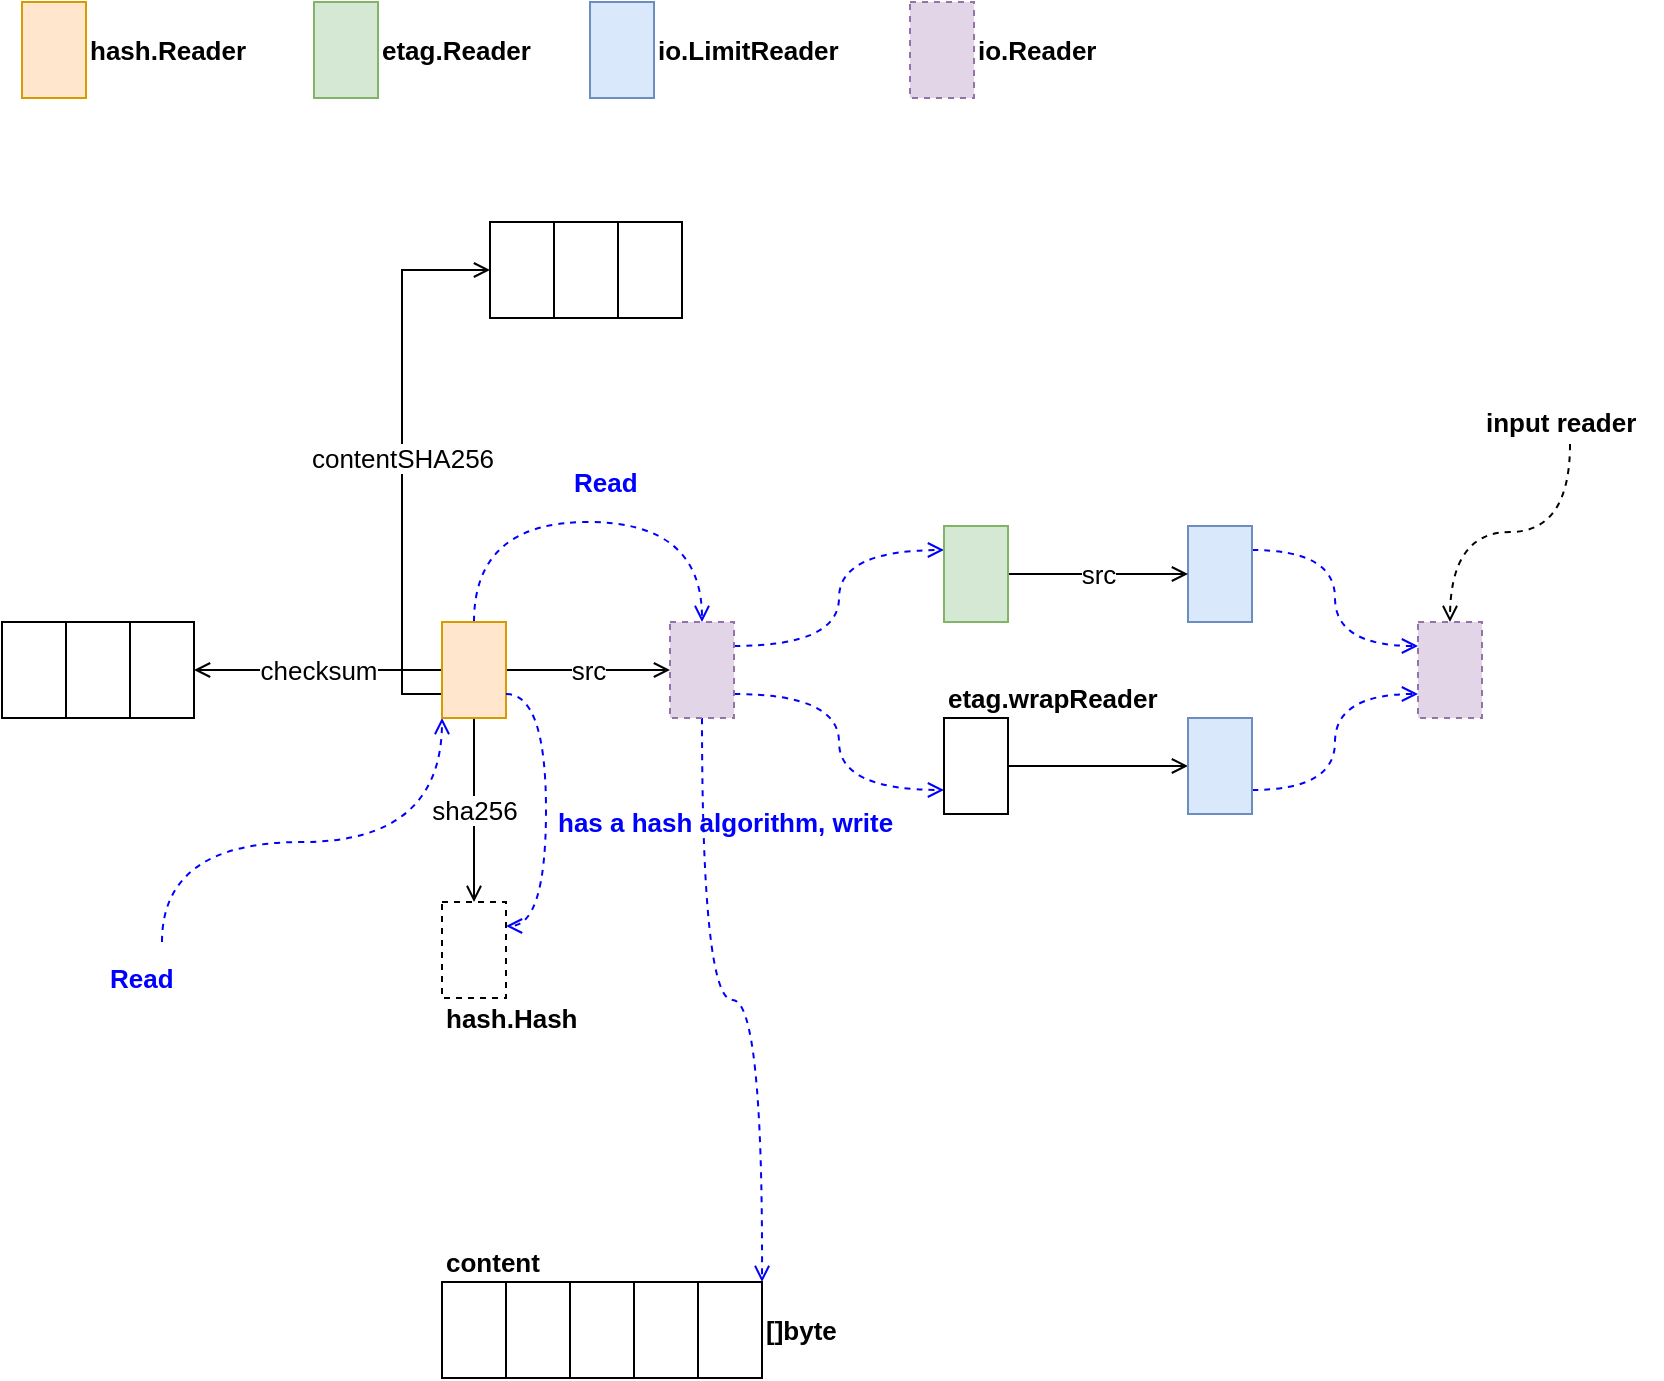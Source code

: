 <mxfile version="12.9.3" type="device" pages="3"><diagram id="7zLNdDSHIFlfKyt8LmSJ" name="hash-reader"><mxGraphModel dx="946" dy="725" grid="1" gridSize="10" guides="1" tooltips="1" connect="1" arrows="1" fold="1" page="1" pageScale="1" pageWidth="850" pageHeight="1100" math="0" shadow="0"><root><mxCell id="0"/><mxCell id="1" parent="0"/><mxCell id="GAG3WLA_INdo4bvcdhQN-1" value="" style="rounded=0;whiteSpace=wrap;html=1;strokeColor=#d79b00;fillColor=#ffe6cc;fontSize=16;align=center;" parent="1" vertex="1"><mxGeometry x="20" y="20" width="32" height="48" as="geometry"/></mxCell><mxCell id="GAG3WLA_INdo4bvcdhQN-2" value="hash.Reader" style="text;html=1;align=left;verticalAlign=middle;resizable=0;points=[];autosize=1;fontSize=13;fontColor=#000000;fontStyle=1;" parent="1" vertex="1"><mxGeometry x="52" y="34" width="90" height="20" as="geometry"/></mxCell><mxCell id="GAG3WLA_INdo4bvcdhQN-3" value="" style="rounded=0;whiteSpace=wrap;html=1;strokeColor=#82b366;fillColor=#d5e8d4;fontSize=16;align=center;" parent="1" vertex="1"><mxGeometry x="166" y="20" width="32" height="48" as="geometry"/></mxCell><mxCell id="GAG3WLA_INdo4bvcdhQN-4" value="etag.Reader" style="text;html=1;align=left;verticalAlign=middle;resizable=0;points=[];autosize=1;fontSize=13;fontColor=#000000;fontStyle=1;" parent="1" vertex="1"><mxGeometry x="198" y="34" width="90" height="20" as="geometry"/></mxCell><mxCell id="GAG3WLA_INdo4bvcdhQN-6" value="" style="rounded=0;whiteSpace=wrap;html=1;strokeColor=#6c8ebf;fillColor=#dae8fc;fontSize=16;align=center;" parent="1" vertex="1"><mxGeometry x="304" y="20" width="32" height="48" as="geometry"/></mxCell><mxCell id="GAG3WLA_INdo4bvcdhQN-7" value="io.LimitReader" style="text;html=1;align=left;verticalAlign=middle;resizable=0;points=[];autosize=1;fontSize=13;fontColor=#000000;fontStyle=1;" parent="1" vertex="1"><mxGeometry x="336" y="34" width="110" height="20" as="geometry"/></mxCell><mxCell id="HcbetPgh2IEY-1WpVpro-1" value="" style="rounded=0;whiteSpace=wrap;html=1;strokeColor=#9673a6;fillColor=#e1d5e7;fontSize=16;align=center;dashed=1;" parent="1" vertex="1"><mxGeometry x="464" y="20" width="32" height="48" as="geometry"/></mxCell><mxCell id="HcbetPgh2IEY-1WpVpro-2" value="io.Reader" style="text;html=1;align=left;verticalAlign=middle;resizable=0;points=[];autosize=1;fontSize=13;fontColor=#000000;fontStyle=1;" parent="1" vertex="1"><mxGeometry x="496" y="34" width="70" height="20" as="geometry"/></mxCell><mxCell id="9oSi91h1sea0Q_7lqUi_-3" value="src" style="edgeStyle=orthogonalEdgeStyle;curved=1;rounded=0;orthogonalLoop=1;jettySize=auto;html=1;exitX=1;exitY=0.5;exitDx=0;exitDy=0;endArrow=open;endFill=0;strokeColor=#000000;strokeWidth=1;fontSize=13;fontColor=#000000;" parent="1" source="9oSi91h1sea0Q_7lqUi_-1" target="9oSi91h1sea0Q_7lqUi_-2" edge="1"><mxGeometry relative="1" as="geometry"/></mxCell><mxCell id="9oSi91h1sea0Q_7lqUi_-19" value="sha256" style="edgeStyle=orthogonalEdgeStyle;curved=1;rounded=0;orthogonalLoop=1;jettySize=auto;html=1;exitX=0.5;exitY=1;exitDx=0;exitDy=0;entryX=0.5;entryY=0;entryDx=0;entryDy=0;startArrow=none;startFill=0;endArrow=open;endFill=0;strokeColor=#000000;strokeWidth=1;fontSize=13;fontColor=#000000;" parent="1" source="9oSi91h1sea0Q_7lqUi_-1" target="9oSi91h1sea0Q_7lqUi_-18" edge="1"><mxGeometry relative="1" as="geometry"/></mxCell><mxCell id="9oSi91h1sea0Q_7lqUi_-27" value="checksum" style="edgeStyle=orthogonalEdgeStyle;rounded=0;orthogonalLoop=1;jettySize=auto;html=1;exitX=0;exitY=0.5;exitDx=0;exitDy=0;entryX=1;entryY=0.5;entryDx=0;entryDy=0;startArrow=none;startFill=0;endArrow=open;endFill=0;strokeColor=#000000;strokeWidth=1;fontSize=13;fontColor=#000000;" parent="1" source="9oSi91h1sea0Q_7lqUi_-1" target="9oSi91h1sea0Q_7lqUi_-26" edge="1"><mxGeometry relative="1" as="geometry"/></mxCell><mxCell id="9oSi91h1sea0Q_7lqUi_-28" value="contentSHA256" style="edgeStyle=orthogonalEdgeStyle;rounded=0;orthogonalLoop=1;jettySize=auto;html=1;exitX=0;exitY=0.75;exitDx=0;exitDy=0;entryX=0;entryY=0.5;entryDx=0;entryDy=0;startArrow=none;startFill=0;endArrow=open;endFill=0;strokeColor=#000000;strokeWidth=1;fontSize=13;fontColor=#000000;" parent="1" source="9oSi91h1sea0Q_7lqUi_-1" target="9oSi91h1sea0Q_7lqUi_-21" edge="1"><mxGeometry relative="1" as="geometry"/></mxCell><mxCell id="9oSi91h1sea0Q_7lqUi_-39" style="edgeStyle=orthogonalEdgeStyle;rounded=0;orthogonalLoop=1;jettySize=auto;html=1;startArrow=none;startFill=0;endArrow=open;endFill=0;strokeColor=#0000FF;strokeWidth=1;fontSize=13;fontColor=#000000;curved=1;entryX=0;entryY=1;entryDx=0;entryDy=0;dashed=1;" parent="1" target="9oSi91h1sea0Q_7lqUi_-1" edge="1"><mxGeometry relative="1" as="geometry"><mxPoint x="140" y="480" as="targetPoint"/><mxPoint x="90" y="490" as="sourcePoint"/><Array as="points"><mxPoint x="90" y="440"/><mxPoint x="230" y="440"/></Array></mxGeometry></mxCell><mxCell id="9oSi91h1sea0Q_7lqUi_-41" style="edgeStyle=orthogonalEdgeStyle;curved=1;rounded=0;orthogonalLoop=1;jettySize=auto;html=1;exitX=0.5;exitY=0;exitDx=0;exitDy=0;entryX=0.5;entryY=0;entryDx=0;entryDy=0;dashed=1;startArrow=none;startFill=0;endArrow=open;endFill=0;strokeColor=#0000FF;strokeWidth=1;fontSize=13;fontColor=#000000;" parent="1" source="9oSi91h1sea0Q_7lqUi_-1" target="9oSi91h1sea0Q_7lqUi_-2" edge="1"><mxGeometry relative="1" as="geometry"><Array as="points"><mxPoint x="246" y="280"/><mxPoint x="360" y="280"/></Array></mxGeometry></mxCell><mxCell id="9oSi91h1sea0Q_7lqUi_-1" value="" style="rounded=0;whiteSpace=wrap;html=1;strokeColor=#d79b00;fillColor=#ffe6cc;fontSize=16;align=center;" parent="1" vertex="1"><mxGeometry x="230" y="330" width="32" height="48" as="geometry"/></mxCell><mxCell id="9oSi91h1sea0Q_7lqUi_-11" style="edgeStyle=orthogonalEdgeStyle;curved=1;rounded=0;orthogonalLoop=1;jettySize=auto;html=1;exitX=1;exitY=0.25;exitDx=0;exitDy=0;entryX=0;entryY=0.25;entryDx=0;entryDy=0;endArrow=open;endFill=0;strokeColor=#0000FF;strokeWidth=1;fontSize=13;fontColor=#000000;dashed=1;" parent="1" source="9oSi91h1sea0Q_7lqUi_-2" target="9oSi91h1sea0Q_7lqUi_-5" edge="1"><mxGeometry relative="1" as="geometry"/></mxCell><mxCell id="9oSi91h1sea0Q_7lqUi_-12" style="edgeStyle=orthogonalEdgeStyle;curved=1;rounded=0;orthogonalLoop=1;jettySize=auto;html=1;exitX=1;exitY=0.75;exitDx=0;exitDy=0;entryX=0;entryY=0.75;entryDx=0;entryDy=0;endArrow=open;endFill=0;strokeColor=#0000FF;strokeWidth=1;fontSize=13;fontColor=#000000;dashed=1;" parent="1" source="9oSi91h1sea0Q_7lqUi_-2" target="9oSi91h1sea0Q_7lqUi_-7" edge="1"><mxGeometry relative="1" as="geometry"/></mxCell><mxCell id="9oSi91h1sea0Q_7lqUi_-43" style="edgeStyle=orthogonalEdgeStyle;curved=1;rounded=0;orthogonalLoop=1;jettySize=auto;html=1;exitX=0.5;exitY=1;exitDx=0;exitDy=0;entryX=0;entryY=0;entryDx=0;entryDy=0;dashed=1;startArrow=none;startFill=0;endArrow=open;endFill=0;strokeColor=#0000FF;strokeWidth=1;fontSize=13;fontColor=#000000;" parent="1" source="9oSi91h1sea0Q_7lqUi_-2" edge="1"><mxGeometry relative="1" as="geometry"><mxPoint x="390" y="660" as="targetPoint"/></mxGeometry></mxCell><mxCell id="9oSi91h1sea0Q_7lqUi_-44" style="edgeStyle=orthogonalEdgeStyle;curved=1;rounded=0;orthogonalLoop=1;jettySize=auto;html=1;exitX=1;exitY=0.75;exitDx=0;exitDy=0;entryX=1;entryY=0.25;entryDx=0;entryDy=0;dashed=1;startArrow=none;startFill=0;endArrow=open;endFill=0;strokeColor=#0000FF;strokeWidth=1;fontSize=13;fontColor=#000000;" parent="1" source="9oSi91h1sea0Q_7lqUi_-1" target="9oSi91h1sea0Q_7lqUi_-18" edge="1"><mxGeometry relative="1" as="geometry"/></mxCell><mxCell id="9oSi91h1sea0Q_7lqUi_-2" value="" style="rounded=0;whiteSpace=wrap;html=1;strokeColor=#9673a6;fillColor=#e1d5e7;fontSize=16;align=center;dashed=1;" parent="1" vertex="1"><mxGeometry x="344" y="330" width="32" height="48" as="geometry"/></mxCell><mxCell id="9oSi91h1sea0Q_7lqUi_-15" style="edgeStyle=orthogonalEdgeStyle;curved=1;rounded=0;orthogonalLoop=1;jettySize=auto;html=1;exitX=1;exitY=0.25;exitDx=0;exitDy=0;entryX=0;entryY=0.25;entryDx=0;entryDy=0;dashed=1;endArrow=open;endFill=0;strokeColor=#0000FF;strokeWidth=1;fontSize=13;fontColor=#000000;startArrow=none;startFill=0;" parent="1" source="9oSi91h1sea0Q_7lqUi_-4" target="9oSi91h1sea0Q_7lqUi_-13" edge="1"><mxGeometry relative="1" as="geometry"/></mxCell><mxCell id="9oSi91h1sea0Q_7lqUi_-4" value="" style="rounded=0;whiteSpace=wrap;html=1;strokeColor=#6c8ebf;fillColor=#dae8fc;fontSize=16;align=center;" parent="1" vertex="1"><mxGeometry x="603" y="282" width="32" height="48" as="geometry"/></mxCell><mxCell id="9oSi91h1sea0Q_7lqUi_-6" value="src" style="edgeStyle=orthogonalEdgeStyle;curved=1;rounded=0;orthogonalLoop=1;jettySize=auto;html=1;exitX=1;exitY=0.5;exitDx=0;exitDy=0;entryX=0;entryY=0.5;entryDx=0;entryDy=0;endArrow=open;endFill=0;strokeColor=#000000;strokeWidth=1;fontSize=13;fontColor=#000000;" parent="1" source="9oSi91h1sea0Q_7lqUi_-5" target="9oSi91h1sea0Q_7lqUi_-4" edge="1"><mxGeometry relative="1" as="geometry"/></mxCell><mxCell id="9oSi91h1sea0Q_7lqUi_-5" value="" style="rounded=0;whiteSpace=wrap;html=1;strokeColor=#82b366;fillColor=#d5e8d4;fontSize=16;align=center;" parent="1" vertex="1"><mxGeometry x="481" y="282" width="32" height="48" as="geometry"/></mxCell><mxCell id="9oSi91h1sea0Q_7lqUi_-9" style="edgeStyle=orthogonalEdgeStyle;curved=1;rounded=0;orthogonalLoop=1;jettySize=auto;html=1;exitX=1;exitY=0.5;exitDx=0;exitDy=0;endArrow=open;endFill=0;strokeColor=#000000;strokeWidth=1;fontSize=13;fontColor=#000000;" parent="1" source="9oSi91h1sea0Q_7lqUi_-7" target="9oSi91h1sea0Q_7lqUi_-8" edge="1"><mxGeometry relative="1" as="geometry"/></mxCell><mxCell id="9oSi91h1sea0Q_7lqUi_-7" value="" style="rounded=0;whiteSpace=wrap;html=1;strokeColor=#000000;fillColor=#ffffff;fontSize=16;align=center;" parent="1" vertex="1"><mxGeometry x="481" y="378" width="32" height="48" as="geometry"/></mxCell><mxCell id="9oSi91h1sea0Q_7lqUi_-14" style="edgeStyle=orthogonalEdgeStyle;curved=1;rounded=0;orthogonalLoop=1;jettySize=auto;html=1;exitX=1;exitY=0.75;exitDx=0;exitDy=0;entryX=0;entryY=0.75;entryDx=0;entryDy=0;dashed=1;endArrow=open;endFill=0;strokeColor=#0000FF;strokeWidth=1;fontSize=13;fontColor=#000000;startArrow=none;startFill=0;" parent="1" source="9oSi91h1sea0Q_7lqUi_-8" target="9oSi91h1sea0Q_7lqUi_-13" edge="1"><mxGeometry relative="1" as="geometry"/></mxCell><mxCell id="9oSi91h1sea0Q_7lqUi_-8" value="" style="rounded=0;whiteSpace=wrap;html=1;strokeColor=#6c8ebf;fillColor=#dae8fc;fontSize=16;align=center;" parent="1" vertex="1"><mxGeometry x="603" y="378" width="32" height="48" as="geometry"/></mxCell><mxCell id="9oSi91h1sea0Q_7lqUi_-10" value="etag.wrapReader" style="text;html=1;align=left;verticalAlign=middle;resizable=0;points=[];autosize=1;fontSize=13;fontColor=#000000;fontStyle=1;" parent="1" vertex="1"><mxGeometry x="481" y="358" width="120" height="20" as="geometry"/></mxCell><mxCell id="9oSi91h1sea0Q_7lqUi_-16" style="edgeStyle=orthogonalEdgeStyle;curved=1;rounded=0;orthogonalLoop=1;jettySize=auto;html=1;dashed=1;endArrow=open;endFill=0;strokeColor=#000000;strokeWidth=1;fontSize=13;fontColor=#000000;entryX=0.5;entryY=0;entryDx=0;entryDy=0;exitX=0.489;exitY=1.05;exitDx=0;exitDy=0;exitPerimeter=0;" parent="1" source="9oSi91h1sea0Q_7lqUi_-17" target="9oSi91h1sea0Q_7lqUi_-13" edge="1"><mxGeometry relative="1" as="geometry"><mxPoint x="788" y="240" as="targetPoint"/><mxPoint x="728" y="240" as="sourcePoint"/></mxGeometry></mxCell><mxCell id="9oSi91h1sea0Q_7lqUi_-13" value="" style="rounded=0;whiteSpace=wrap;html=1;strokeColor=#9673a6;fillColor=#e1d5e7;fontSize=16;align=center;dashed=1;" parent="1" vertex="1"><mxGeometry x="718" y="330" width="32" height="48" as="geometry"/></mxCell><mxCell id="9oSi91h1sea0Q_7lqUi_-17" value="input reader" style="text;html=1;align=left;verticalAlign=middle;resizable=0;points=[];autosize=1;fontSize=13;fontColor=#000000;fontStyle=1;" parent="1" vertex="1"><mxGeometry x="750" y="220" width="90" height="20" as="geometry"/></mxCell><mxCell id="9oSi91h1sea0Q_7lqUi_-18" value="" style="rounded=0;whiteSpace=wrap;html=1;strokeColor=#000000;fillColor=#ffffff;fontSize=16;align=center;dashed=1;" parent="1" vertex="1"><mxGeometry x="230" y="470" width="32" height="48" as="geometry"/></mxCell><mxCell id="9oSi91h1sea0Q_7lqUi_-20" value="hash.Hash" style="text;html=1;align=left;verticalAlign=middle;resizable=0;points=[];autosize=1;fontSize=13;fontColor=#000000;fontStyle=1;" parent="1" vertex="1"><mxGeometry x="230" y="518" width="80" height="20" as="geometry"/></mxCell><mxCell id="9oSi91h1sea0Q_7lqUi_-21" value="" style="rounded=0;whiteSpace=wrap;html=1;strokeColor=#000000;fillColor=#ffffff;fontSize=16;align=center;" parent="1" vertex="1"><mxGeometry x="254" y="130" width="32" height="48" as="geometry"/></mxCell><mxCell id="9oSi91h1sea0Q_7lqUi_-22" value="" style="rounded=0;whiteSpace=wrap;html=1;strokeColor=#000000;fillColor=#ffffff;fontSize=16;align=center;" parent="1" vertex="1"><mxGeometry x="286" y="130" width="32" height="48" as="geometry"/></mxCell><mxCell id="9oSi91h1sea0Q_7lqUi_-23" value="" style="rounded=0;whiteSpace=wrap;html=1;strokeColor=#000000;fillColor=#ffffff;fontSize=16;align=center;" parent="1" vertex="1"><mxGeometry x="318" y="130" width="32" height="48" as="geometry"/></mxCell><mxCell id="9oSi91h1sea0Q_7lqUi_-24" value="" style="rounded=0;whiteSpace=wrap;html=1;strokeColor=#000000;fillColor=#ffffff;fontSize=16;align=center;" parent="1" vertex="1"><mxGeometry x="10" y="330" width="32" height="48" as="geometry"/></mxCell><mxCell id="9oSi91h1sea0Q_7lqUi_-25" value="" style="rounded=0;whiteSpace=wrap;html=1;strokeColor=#000000;fillColor=#ffffff;fontSize=16;align=center;" parent="1" vertex="1"><mxGeometry x="42" y="330" width="32" height="48" as="geometry"/></mxCell><mxCell id="9oSi91h1sea0Q_7lqUi_-26" value="" style="rounded=0;whiteSpace=wrap;html=1;strokeColor=#000000;fillColor=#ffffff;fontSize=16;align=center;" parent="1" vertex="1"><mxGeometry x="74" y="330" width="32" height="48" as="geometry"/></mxCell><mxCell id="9oSi91h1sea0Q_7lqUi_-29" value="" style="rounded=0;whiteSpace=wrap;html=1;strokeColor=#000000;fillColor=#ffffff;fontSize=16;align=center;" parent="1" vertex="1"><mxGeometry x="230" y="660" width="32" height="48" as="geometry"/></mxCell><mxCell id="9oSi91h1sea0Q_7lqUi_-30" value="" style="rounded=0;whiteSpace=wrap;html=1;strokeColor=#000000;fillColor=#ffffff;fontSize=16;align=center;" parent="1" vertex="1"><mxGeometry x="262" y="660" width="32" height="48" as="geometry"/></mxCell><mxCell id="9oSi91h1sea0Q_7lqUi_-31" value="" style="rounded=0;whiteSpace=wrap;html=1;strokeColor=#000000;fillColor=#ffffff;fontSize=16;align=center;" parent="1" vertex="1"><mxGeometry x="294" y="660" width="32" height="48" as="geometry"/></mxCell><mxCell id="9oSi91h1sea0Q_7lqUi_-32" value="" style="rounded=0;whiteSpace=wrap;html=1;strokeColor=#000000;fillColor=#ffffff;fontSize=16;align=center;" parent="1" vertex="1"><mxGeometry x="326" y="660" width="32" height="48" as="geometry"/></mxCell><mxCell id="9oSi91h1sea0Q_7lqUi_-33" value="" style="rounded=0;whiteSpace=wrap;html=1;strokeColor=#000000;fillColor=#ffffff;fontSize=16;align=center;" parent="1" vertex="1"><mxGeometry x="358" y="660" width="32" height="48" as="geometry"/></mxCell><mxCell id="9oSi91h1sea0Q_7lqUi_-38" value="[]byte" style="text;html=1;align=left;verticalAlign=middle;resizable=0;points=[];autosize=1;fontSize=13;fontColor=#000000;fontStyle=1;" parent="1" vertex="1"><mxGeometry x="390" y="674" width="50" height="20" as="geometry"/></mxCell><mxCell id="9oSi91h1sea0Q_7lqUi_-40" value="Read" style="text;html=1;align=left;verticalAlign=middle;resizable=0;points=[];autosize=1;fontSize=13;fontColor=#0000FF;fontStyle=1;" parent="1" vertex="1"><mxGeometry x="62" y="498" width="50" height="20" as="geometry"/></mxCell><mxCell id="9oSi91h1sea0Q_7lqUi_-42" value="Read" style="text;html=1;align=left;verticalAlign=middle;resizable=0;points=[];autosize=1;fontSize=13;fontColor=#0000FF;fontStyle=1;" parent="1" vertex="1"><mxGeometry x="294" y="250" width="50" height="20" as="geometry"/></mxCell><mxCell id="9oSi91h1sea0Q_7lqUi_-46" value="content" style="text;html=1;align=left;verticalAlign=middle;resizable=0;points=[];autosize=1;fontSize=13;fontColor=#000000;fontStyle=1;" parent="1" vertex="1"><mxGeometry x="230" y="640" width="60" height="20" as="geometry"/></mxCell><mxCell id="9oSi91h1sea0Q_7lqUi_-48" value="has a hash algorithm, write&amp;nbsp;" style="text;html=1;align=left;verticalAlign=middle;resizable=0;points=[];autosize=1;fontSize=13;fontColor=#0000FF;fontStyle=1;" parent="1" vertex="1"><mxGeometry x="286" y="420" width="190" height="20" as="geometry"/></mxCell></root></mxGraphModel></diagram><diagram id="N9xOlHWguvhsYMPNVKbF" name="data-update-tracker"><mxGraphModel dx="946" dy="725" grid="1" gridSize="10" guides="1" tooltips="1" connect="1" arrows="1" fold="1" page="1" pageScale="1" pageWidth="850" pageHeight="1100" math="0" shadow="0"><root><mxCell id="q_99TeIbXkF_3MpmoTas-0"/><mxCell id="q_99TeIbXkF_3MpmoTas-1" parent="q_99TeIbXkF_3MpmoTas-0"/><mxCell id="i3Aqkj4N0rXx0ZyiorG--14" value="" style="rounded=0;whiteSpace=wrap;html=1;dashed=1;strokeColor=#000000;strokeWidth=1;fillColor=none;fontSize=13;fontColor=#000000;align=left;" parent="q_99TeIbXkF_3MpmoTas-1" vertex="1"><mxGeometry x="121" y="180" width="608" height="370" as="geometry"/></mxCell><mxCell id="q_99TeIbXkF_3MpmoTas-2" value="" style="rounded=0;whiteSpace=wrap;html=1;strokeColor=#d79b00;fillColor=#ffe6cc;fontSize=16;align=center;" parent="q_99TeIbXkF_3MpmoTas-1" vertex="1"><mxGeometry x="20" y="20" width="32" height="48" as="geometry"/></mxCell><mxCell id="q_99TeIbXkF_3MpmoTas-3" value="dataUpdateFilter" style="text;html=1;align=left;verticalAlign=middle;resizable=0;points=[];autosize=1;fontSize=13;fontColor=#000000;fontStyle=1;" parent="q_99TeIbXkF_3MpmoTas-1" vertex="1"><mxGeometry x="52" y="34" width="120" height="20" as="geometry"/></mxCell><mxCell id="q_99TeIbXkF_3MpmoTas-4" value="" style="rounded=0;whiteSpace=wrap;html=1;strokeColor=#82b366;fillColor=#d5e8d4;fontSize=16;align=center;" parent="q_99TeIbXkF_3MpmoTas-1" vertex="1"><mxGeometry x="197" y="20" width="32" height="48" as="geometry"/></mxCell><mxCell id="q_99TeIbXkF_3MpmoTas-5" value="time.Time" style="text;html=1;align=left;verticalAlign=middle;resizable=0;points=[];autosize=1;fontSize=13;fontColor=#000000;fontStyle=1;" parent="q_99TeIbXkF_3MpmoTas-1" vertex="1"><mxGeometry x="229" y="34" width="80" height="20" as="geometry"/></mxCell><mxCell id="i3Aqkj4N0rXx0ZyiorG--12" value="bf" style="edgeStyle=orthogonalEdgeStyle;curved=1;rounded=0;orthogonalLoop=1;jettySize=auto;html=1;exitX=0.5;exitY=1;exitDx=0;exitDy=0;entryX=0.5;entryY=0;entryDx=0;entryDy=0;startArrow=none;startFill=0;endArrow=open;endFill=0;strokeColor=#000000;strokeWidth=1;fontSize=13;fontColor=#000000;" parent="q_99TeIbXkF_3MpmoTas-1" source="Us3sq_7rYtg_ilOC8Ddw-0" target="i3Aqkj4N0rXx0ZyiorG--10" edge="1"><mxGeometry relative="1" as="geometry"/></mxCell><mxCell id="i3Aqkj4N0rXx0ZyiorG--13" value="idx" style="edgeStyle=orthogonalEdgeStyle;curved=1;rounded=0;orthogonalLoop=1;jettySize=auto;html=1;exitX=0;exitY=0.5;exitDx=0;exitDy=0;entryX=1;entryY=0.5;entryDx=0;entryDy=0;startArrow=none;startFill=0;endArrow=open;endFill=0;strokeColor=#000000;strokeWidth=1;fontSize=13;fontColor=#000000;" parent="q_99TeIbXkF_3MpmoTas-1" source="Us3sq_7rYtg_ilOC8Ddw-0" target="i3Aqkj4N0rXx0ZyiorG--11" edge="1"><mxGeometry relative="1" as="geometry"/></mxCell><mxCell id="Us3sq_7rYtg_ilOC8Ddw-0" value="" style="rounded=0;whiteSpace=wrap;html=1;strokeColor=#d79b00;fillColor=#ffe6cc;fontSize=16;align=center;" parent="q_99TeIbXkF_3MpmoTas-1" vertex="1"><mxGeometry x="266" y="350" width="32" height="48" as="geometry"/></mxCell><mxCell id="i3Aqkj4N0rXx0ZyiorG--0" value="" style="rounded=0;whiteSpace=wrap;html=1;strokeColor=#82b366;fillColor=#d5e8d4;fontSize=16;align=center;" parent="q_99TeIbXkF_3MpmoTas-1" vertex="1"><mxGeometry x="266" y="230" width="32" height="48" as="geometry"/></mxCell><mxCell id="i3Aqkj4N0rXx0ZyiorG--1" value="" style="rounded=0;whiteSpace=wrap;html=1;strokeColor=#d79b00;fillColor=#ffe6cc;fontSize=16;align=center;" parent="q_99TeIbXkF_3MpmoTas-1" vertex="1"><mxGeometry x="494" y="350" width="32" height="48" as="geometry"/></mxCell><mxCell id="i3Aqkj4N0rXx0ZyiorG--2" value="" style="rounded=0;whiteSpace=wrap;html=1;strokeColor=#d79b00;fillColor=#ffe6cc;fontSize=16;align=center;" parent="q_99TeIbXkF_3MpmoTas-1" vertex="1"><mxGeometry x="526" y="350" width="32" height="48" as="geometry"/></mxCell><mxCell id="i3Aqkj4N0rXx0ZyiorG--3" value="" style="rounded=0;whiteSpace=wrap;html=1;strokeColor=#d79b00;fillColor=#ffe6cc;fontSize=16;align=center;" parent="q_99TeIbXkF_3MpmoTas-1" vertex="1"><mxGeometry x="558" y="350" width="32" height="48" as="geometry"/></mxCell><mxCell id="i3Aqkj4N0rXx0ZyiorG--4" value="" style="rounded=0;whiteSpace=wrap;html=1;strokeColor=#d79b00;fillColor=#ffe6cc;fontSize=16;align=center;" parent="q_99TeIbXkF_3MpmoTas-1" vertex="1"><mxGeometry x="590" y="350" width="32" height="48" as="geometry"/></mxCell><mxCell id="i3Aqkj4N0rXx0ZyiorG--5" value="Saved" style="text;html=1;align=left;verticalAlign=middle;resizable=0;points=[];autosize=1;fontSize=13;fontColor=#000000;fontStyle=1;" parent="q_99TeIbXkF_3MpmoTas-1" vertex="1"><mxGeometry x="298" y="244" width="50" height="20" as="geometry"/></mxCell><mxCell id="i3Aqkj4N0rXx0ZyiorG--6" value="Current" style="text;html=1;align=left;verticalAlign=middle;resizable=0;points=[];autosize=1;fontSize=13;fontColor=#000000;fontStyle=1;" parent="q_99TeIbXkF_3MpmoTas-1" vertex="1"><mxGeometry x="298" y="364" width="60" height="20" as="geometry"/></mxCell><mxCell id="i3Aqkj4N0rXx0ZyiorG--7" value="History" style="text;html=1;align=left;verticalAlign=middle;resizable=0;points=[];autosize=1;fontSize=13;fontColor=#000000;fontStyle=1;" parent="q_99TeIbXkF_3MpmoTas-1" vertex="1"><mxGeometry x="622" y="364" width="60" height="20" as="geometry"/></mxCell><mxCell id="i3Aqkj4N0rXx0ZyiorG--8" value="" style="rounded=0;whiteSpace=wrap;html=1;strokeColor=#6c8ebf;fillColor=#dae8fc;fontSize=16;align=center;" parent="q_99TeIbXkF_3MpmoTas-1" vertex="1"><mxGeometry x="330" y="20" width="32" height="48" as="geometry"/></mxCell><mxCell id="i3Aqkj4N0rXx0ZyiorG--9" value="bloomFilter" style="text;html=1;align=left;verticalAlign=middle;resizable=0;points=[];autosize=1;fontSize=13;fontColor=#000000;fontStyle=1;" parent="q_99TeIbXkF_3MpmoTas-1" vertex="1"><mxGeometry x="362" y="34" width="90" height="20" as="geometry"/></mxCell><mxCell id="i3Aqkj4N0rXx0ZyiorG--10" value="" style="rounded=0;whiteSpace=wrap;html=1;strokeColor=#6c8ebf;fillColor=#dae8fc;fontSize=16;align=center;" parent="q_99TeIbXkF_3MpmoTas-1" vertex="1"><mxGeometry x="266" y="480" width="32" height="48" as="geometry"/></mxCell><mxCell id="i3Aqkj4N0rXx0ZyiorG--11" value="" style="rounded=0;whiteSpace=wrap;html=1;strokeColor=#000000;fillColor=#ffffff;fontSize=16;align=center;" parent="q_99TeIbXkF_3MpmoTas-1" vertex="1"><mxGeometry x="159" y="350" width="32" height="48" as="geometry"/></mxCell><mxCell id="i3Aqkj4N0rXx0ZyiorG--15" value="dataUpdateTracker" style="text;html=1;align=left;verticalAlign=middle;resizable=0;points=[];autosize=1;fontSize=13;fontColor=#000000;fontStyle=1;" parent="q_99TeIbXkF_3MpmoTas-1" vertex="1"><mxGeometry x="121" y="160" width="130" height="20" as="geometry"/></mxCell></root></mxGraphModel></diagram><diagram id="qZYSubmBmTkym0i53GZG" name="data-updater-serializer-format"><mxGraphModel dx="946" dy="725" grid="1" gridSize="10" guides="1" tooltips="1" connect="1" arrows="1" fold="1" page="1" pageScale="1" pageWidth="850" pageHeight="1100" math="0" shadow="0"><root><mxCell id="Gn3HfN_zJ6S6qdzQh8CB-0"/><mxCell id="Gn3HfN_zJ6S6qdzQh8CB-1" parent="Gn3HfN_zJ6S6qdzQh8CB-0"/><mxCell id="GkJYkDraYE9IDKcgcPwI-43" value="" style="rounded=0;whiteSpace=wrap;html=1;dashed=1;strokeColor=#000000;strokeWidth=1;fillColor=none;fontSize=13;fontColor=#000000;align=left;" vertex="1" parent="Gn3HfN_zJ6S6qdzQh8CB-1"><mxGeometry x="140" y="410" width="490" height="240" as="geometry"/></mxCell><mxCell id="R7fiXJ2RUJoBnnLGzp9E-0" value="6" style="rounded=0;whiteSpace=wrap;html=1;strokeColor=#000000;fillColor=#ffffff;fontSize=16;align=center;" vertex="1" parent="Gn3HfN_zJ6S6qdzQh8CB-1"><mxGeometry x="20" y="150" width="32" height="48" as="geometry"/></mxCell><mxCell id="GkJYkDraYE9IDKcgcPwI-16" value="" style="edgeStyle=orthogonalEdgeStyle;curved=1;rounded=0;orthogonalLoop=1;jettySize=auto;html=1;startArrow=none;startFill=0;endArrow=open;endFill=0;strokeColor=#000000;strokeWidth=1;fontSize=13;fontColor=#000000;entryX=0.5;entryY=1;entryDx=0;entryDy=0;" edge="1" parent="Gn3HfN_zJ6S6qdzQh8CB-1" source="GkJYkDraYE9IDKcgcPwI-0" target="R7fiXJ2RUJoBnnLGzp9E-0"><mxGeometry relative="1" as="geometry"><mxPoint x="65" y="240" as="targetPoint"/></mxGeometry></mxCell><mxCell id="GkJYkDraYE9IDKcgcPwI-0" value="Version: 1Byte" style="text;html=1;align=left;verticalAlign=middle;resizable=0;points=[];autosize=1;fontSize=13;fontColor=#000000;fontStyle=1;" vertex="1" parent="Gn3HfN_zJ6S6qdzQh8CB-1"><mxGeometry x="10" y="320" width="110" height="20" as="geometry"/></mxCell><mxCell id="GkJYkDraYE9IDKcgcPwI-1" value="TS" style="rounded=0;whiteSpace=wrap;html=1;strokeColor=#000000;fillColor=#ffffff;fontSize=16;align=center;" vertex="1" parent="Gn3HfN_zJ6S6qdzQh8CB-1"><mxGeometry x="52" y="150" width="64" height="48" as="geometry"/></mxCell><mxCell id="GkJYkDraYE9IDKcgcPwI-14" value="" style="edgeStyle=orthogonalEdgeStyle;curved=1;rounded=0;orthogonalLoop=1;jettySize=auto;html=1;startArrow=none;startFill=0;endArrow=open;endFill=0;strokeColor=#000000;strokeWidth=1;fontSize=13;fontColor=#000000;entryX=0.5;entryY=1;entryDx=0;entryDy=0;" edge="1" parent="Gn3HfN_zJ6S6qdzQh8CB-1" source="GkJYkDraYE9IDKcgcPwI-2" target="GkJYkDraYE9IDKcgcPwI-1"><mxGeometry relative="1" as="geometry"/></mxCell><mxCell id="GkJYkDraYE9IDKcgcPwI-2" value="Timestamp: 8Bytes(LE)" style="text;html=1;align=left;verticalAlign=middle;resizable=0;points=[];autosize=1;fontSize=13;fontColor=#000000;fontStyle=1;" vertex="1" parent="Gn3HfN_zJ6S6qdzQh8CB-1"><mxGeometry x="68" y="250" width="160" height="20" as="geometry"/></mxCell><mxCell id="GkJYkDraYE9IDKcgcPwI-3" value="IDX" style="rounded=0;whiteSpace=wrap;html=1;strokeColor=#000000;fillColor=#ffffff;fontSize=16;align=center;" vertex="1" parent="Gn3HfN_zJ6S6qdzQh8CB-1"><mxGeometry x="116" y="150" width="64" height="48" as="geometry"/></mxCell><mxCell id="GkJYkDraYE9IDKcgcPwI-17" value="" style="edgeStyle=orthogonalEdgeStyle;curved=1;rounded=0;orthogonalLoop=1;jettySize=auto;html=1;startArrow=none;startFill=0;endArrow=open;endFill=0;strokeColor=#000000;strokeWidth=1;fontSize=13;fontColor=#000000;" edge="1" parent="Gn3HfN_zJ6S6qdzQh8CB-1" source="GkJYkDraYE9IDKcgcPwI-4" target="GkJYkDraYE9IDKcgcPwI-3"><mxGeometry relative="1" as="geometry"/></mxCell><mxCell id="GkJYkDraYE9IDKcgcPwI-4" value="Current.idx: 8Bytes(LE)" style="text;html=1;align=left;verticalAlign=middle;resizable=0;points=[];autosize=1;fontSize=13;fontColor=#000000;fontStyle=1;" vertex="1" parent="Gn3HfN_zJ6S6qdzQh8CB-1"><mxGeometry x="100" y="90" width="160" height="20" as="geometry"/></mxCell><mxCell id="GkJYkDraYE9IDKcgcPwI-5" value="BF" style="rounded=0;whiteSpace=wrap;html=1;strokeColor=#000000;fillColor=#ffffff;fontSize=16;align=center;" vertex="1" parent="Gn3HfN_zJ6S6qdzQh8CB-1"><mxGeometry x="180" y="150" width="120" height="48" as="geometry"/></mxCell><mxCell id="GkJYkDraYE9IDKcgcPwI-18" value="" style="edgeStyle=orthogonalEdgeStyle;curved=1;rounded=0;orthogonalLoop=1;jettySize=auto;html=1;startArrow=none;startFill=0;endArrow=open;endFill=0;strokeColor=#000000;strokeWidth=1;fontSize=13;fontColor=#000000;entryX=0.5;entryY=0;entryDx=0;entryDy=0;" edge="1" parent="Gn3HfN_zJ6S6qdzQh8CB-1" source="GkJYkDraYE9IDKcgcPwI-6" target="GkJYkDraYE9IDKcgcPwI-5"><mxGeometry relative="1" as="geometry"/></mxCell><mxCell id="GkJYkDraYE9IDKcgcPwI-6" value="Current.bf" style="text;html=1;align=left;verticalAlign=middle;resizable=0;points=[];autosize=1;fontSize=13;fontColor=#000000;fontStyle=1;" vertex="1" parent="Gn3HfN_zJ6S6qdzQh8CB-1"><mxGeometry x="290" y="70" width="80" height="20" as="geometry"/></mxCell><mxCell id="GkJYkDraYE9IDKcgcPwI-7" value="HL" style="rounded=0;whiteSpace=wrap;html=1;strokeColor=#000000;fillColor=#ffffff;fontSize=16;align=center;" vertex="1" parent="Gn3HfN_zJ6S6qdzQh8CB-1"><mxGeometry x="300" y="150" width="64" height="48" as="geometry"/></mxCell><mxCell id="GkJYkDraYE9IDKcgcPwI-20" value="" style="edgeStyle=orthogonalEdgeStyle;curved=1;rounded=0;orthogonalLoop=1;jettySize=auto;html=1;startArrow=none;startFill=0;endArrow=open;endFill=0;strokeColor=#000000;strokeWidth=1;fontSize=13;fontColor=#000000;entryX=0.5;entryY=1;entryDx=0;entryDy=0;" edge="1" parent="Gn3HfN_zJ6S6qdzQh8CB-1" source="GkJYkDraYE9IDKcgcPwI-8" target="GkJYkDraYE9IDKcgcPwI-7"><mxGeometry relative="1" as="geometry"><mxPoint x="350" y="220" as="targetPoint"/></mxGeometry></mxCell><mxCell id="GkJYkDraYE9IDKcgcPwI-8" value="Length of History: 8Bytes(LE)" style="text;html=1;align=left;verticalAlign=middle;resizable=0;points=[];autosize=1;fontSize=13;fontColor=#000000;fontStyle=1;" vertex="1" parent="Gn3HfN_zJ6S6qdzQh8CB-1"><mxGeometry x="190" y="310" width="200" height="20" as="geometry"/></mxCell><mxCell id="GkJYkDraYE9IDKcgcPwI-9" value="IDX" style="rounded=0;whiteSpace=wrap;html=1;strokeColor=#000000;fillColor=#ffffff;fontSize=16;align=center;" vertex="1" parent="Gn3HfN_zJ6S6qdzQh8CB-1"><mxGeometry x="364" y="150" width="64" height="48" as="geometry"/></mxCell><mxCell id="GkJYkDraYE9IDKcgcPwI-44" style="edgeStyle=orthogonalEdgeStyle;curved=1;rounded=0;orthogonalLoop=1;jettySize=auto;html=1;exitX=0.5;exitY=1;exitDx=0;exitDy=0;entryX=0.955;entryY=-0.004;entryDx=0;entryDy=0;entryPerimeter=0;startArrow=none;startFill=0;endArrow=open;endFill=0;strokeColor=#000000;strokeWidth=1;fontSize=13;fontColor=#000000;dashed=1;" edge="1" parent="Gn3HfN_zJ6S6qdzQh8CB-1" source="GkJYkDraYE9IDKcgcPwI-10" target="GkJYkDraYE9IDKcgcPwI-43"><mxGeometry relative="1" as="geometry"><Array as="points"><mxPoint x="488" y="240"/><mxPoint x="608" y="240"/></Array></mxGeometry></mxCell><mxCell id="GkJYkDraYE9IDKcgcPwI-10" value="BF" style="rounded=0;whiteSpace=wrap;html=1;strokeColor=#000000;fillColor=#ffffff;fontSize=16;align=center;" vertex="1" parent="Gn3HfN_zJ6S6qdzQh8CB-1"><mxGeometry x="428" y="150" width="120" height="48" as="geometry"/></mxCell><mxCell id="GkJYkDraYE9IDKcgcPwI-11" value="IDX" style="rounded=0;whiteSpace=wrap;html=1;strokeColor=#000000;fillColor=#ffffff;fontSize=16;align=center;" vertex="1" parent="Gn3HfN_zJ6S6qdzQh8CB-1"><mxGeometry x="650" y="150" width="64" height="48" as="geometry"/></mxCell><mxCell id="GkJYkDraYE9IDKcgcPwI-12" value="BF" style="rounded=0;whiteSpace=wrap;html=1;strokeColor=#000000;fillColor=#ffffff;fontSize=16;align=center;" vertex="1" parent="Gn3HfN_zJ6S6qdzQh8CB-1"><mxGeometry x="714" y="150" width="120" height="48" as="geometry"/></mxCell><mxCell id="GkJYkDraYE9IDKcgcPwI-13" value="..." style="rounded=0;whiteSpace=wrap;html=1;strokeColor=#000000;fillColor=#ffffff;fontSize=16;align=center;" vertex="1" parent="Gn3HfN_zJ6S6qdzQh8CB-1"><mxGeometry x="548" y="150" width="102" height="48" as="geometry"/></mxCell><mxCell id="GkJYkDraYE9IDKcgcPwI-22" value="" style="edgeStyle=orthogonalEdgeStyle;curved=1;rounded=0;orthogonalLoop=1;jettySize=auto;html=1;startArrow=none;startFill=0;endArrow=open;endFill=0;strokeColor=#000000;strokeWidth=1;fontSize=13;fontColor=#000000;entryX=0.5;entryY=1;entryDx=0;entryDy=0;" edge="1" parent="Gn3HfN_zJ6S6qdzQh8CB-1" source="GkJYkDraYE9IDKcgcPwI-21" target="GkJYkDraYE9IDKcgcPwI-9"><mxGeometry relative="1" as="geometry"/></mxCell><mxCell id="GkJYkDraYE9IDKcgcPwI-21" value="History[0].idx: 8Bytes(LE)" style="text;html=1;align=left;verticalAlign=middle;resizable=0;points=[];autosize=1;fontSize=13;fontColor=#000000;fontStyle=1;" vertex="1" parent="Gn3HfN_zJ6S6qdzQh8CB-1"><mxGeometry x="370" y="250" width="170" height="20" as="geometry"/></mxCell><mxCell id="GkJYkDraYE9IDKcgcPwI-24" value="" style="edgeStyle=orthogonalEdgeStyle;curved=1;rounded=0;orthogonalLoop=1;jettySize=auto;html=1;startArrow=none;startFill=0;endArrow=open;endFill=0;strokeColor=#000000;strokeWidth=1;fontSize=13;fontColor=#000000;" edge="1" parent="Gn3HfN_zJ6S6qdzQh8CB-1" source="GkJYkDraYE9IDKcgcPwI-23" target="GkJYkDraYE9IDKcgcPwI-10"><mxGeometry relative="1" as="geometry"/></mxCell><mxCell id="GkJYkDraYE9IDKcgcPwI-23" value="History[0].bf" style="text;html=1;align=left;verticalAlign=middle;resizable=0;points=[];autosize=1;fontSize=13;fontColor=#000000;fontStyle=1;" vertex="1" parent="Gn3HfN_zJ6S6qdzQh8CB-1"><mxGeometry x="425" y="70" width="90" height="20" as="geometry"/></mxCell><mxCell id="GkJYkDraYE9IDKcgcPwI-29" value="" style="edgeStyle=orthogonalEdgeStyle;curved=1;rounded=0;orthogonalLoop=1;jettySize=auto;html=1;startArrow=none;startFill=0;endArrow=open;endFill=0;strokeColor=#000000;strokeWidth=1;fontSize=13;fontColor=#000000;entryX=0.5;entryY=0;entryDx=0;entryDy=0;" edge="1" parent="Gn3HfN_zJ6S6qdzQh8CB-1" source="GkJYkDraYE9IDKcgcPwI-25" target="GkJYkDraYE9IDKcgcPwI-12"><mxGeometry relative="1" as="geometry"/></mxCell><mxCell id="GkJYkDraYE9IDKcgcPwI-25" value="History[len - 1].bf" style="text;html=1;align=left;verticalAlign=middle;resizable=0;points=[];autosize=1;fontSize=13;fontColor=#000000;fontStyle=1;" vertex="1" parent="Gn3HfN_zJ6S6qdzQh8CB-1"><mxGeometry x="634" y="70" width="120" height="20" as="geometry"/></mxCell><mxCell id="GkJYkDraYE9IDKcgcPwI-28" value="" style="edgeStyle=orthogonalEdgeStyle;curved=1;rounded=0;orthogonalLoop=1;jettySize=auto;html=1;startArrow=none;startFill=0;endArrow=open;endFill=0;strokeColor=#000000;strokeWidth=1;fontSize=13;fontColor=#000000;entryX=0.5;entryY=1;entryDx=0;entryDy=0;" edge="1" parent="Gn3HfN_zJ6S6qdzQh8CB-1" source="GkJYkDraYE9IDKcgcPwI-26" target="GkJYkDraYE9IDKcgcPwI-11"><mxGeometry relative="1" as="geometry"><mxPoint x="709" y="230" as="targetPoint"/></mxGeometry></mxCell><mxCell id="GkJYkDraYE9IDKcgcPwI-26" value="History[len - 1].idx: 8Bytes(LE)" style="text;html=1;align=left;verticalAlign=middle;resizable=0;points=[];autosize=1;fontSize=13;fontColor=#000000;fontStyle=1;" vertex="1" parent="Gn3HfN_zJ6S6qdzQh8CB-1"><mxGeometry x="609" y="310" width="200" height="20" as="geometry"/></mxCell><mxCell id="GkJYkDraYE9IDKcgcPwI-30" value="m" style="rounded=0;whiteSpace=wrap;html=1;strokeColor=#000000;fillColor=#ffffff;fontSize=16;align=center;" vertex="1" parent="Gn3HfN_zJ6S6qdzQh8CB-1"><mxGeometry x="226" y="510" width="64" height="48" as="geometry"/></mxCell><mxCell id="GkJYkDraYE9IDKcgcPwI-31" value="k" style="rounded=0;whiteSpace=wrap;html=1;strokeColor=#000000;fillColor=#ffffff;fontSize=16;align=center;" vertex="1" parent="Gn3HfN_zJ6S6qdzQh8CB-1"><mxGeometry x="290" y="510" width="64" height="48" as="geometry"/></mxCell><mxCell id="GkJYkDraYE9IDKcgcPwI-39" value="" style="edgeStyle=orthogonalEdgeStyle;curved=1;rounded=0;orthogonalLoop=1;jettySize=auto;html=1;startArrow=none;startFill=0;endArrow=open;endFill=0;strokeColor=#000000;strokeWidth=1;fontSize=13;fontColor=#000000;entryX=0.5;entryY=1;entryDx=0;entryDy=0;" edge="1" parent="Gn3HfN_zJ6S6qdzQh8CB-1" source="GkJYkDraYE9IDKcgcPwI-32" target="GkJYkDraYE9IDKcgcPwI-30"><mxGeometry relative="1" as="geometry"><mxPoint x="220" y="520" as="targetPoint"/></mxGeometry></mxCell><mxCell id="GkJYkDraYE9IDKcgcPwI-32" value="8Bytes(BE)" style="text;html=1;align=left;verticalAlign=middle;resizable=0;points=[];autosize=1;fontSize=13;fontColor=#000000;fontStyle=1;" vertex="1" parent="Gn3HfN_zJ6S6qdzQh8CB-1"><mxGeometry x="180" y="600" width="80" height="20" as="geometry"/></mxCell><mxCell id="GkJYkDraYE9IDKcgcPwI-40" value="" style="edgeStyle=orthogonalEdgeStyle;curved=1;rounded=0;orthogonalLoop=1;jettySize=auto;html=1;startArrow=none;startFill=0;endArrow=open;endFill=0;strokeColor=#000000;strokeWidth=1;fontSize=13;fontColor=#000000;" edge="1" parent="Gn3HfN_zJ6S6qdzQh8CB-1" source="GkJYkDraYE9IDKcgcPwI-33" target="GkJYkDraYE9IDKcgcPwI-31"><mxGeometry relative="1" as="geometry"/></mxCell><mxCell id="GkJYkDraYE9IDKcgcPwI-33" value="8Bytes(BE)" style="text;html=1;align=left;verticalAlign=middle;resizable=0;points=[];autosize=1;fontSize=13;fontColor=#000000;fontStyle=1;" vertex="1" parent="Gn3HfN_zJ6S6qdzQh8CB-1"><mxGeometry x="290" y="600" width="80" height="20" as="geometry"/></mxCell><mxCell id="GkJYkDraYE9IDKcgcPwI-34" value="l" style="rounded=0;whiteSpace=wrap;html=1;strokeColor=#000000;fillColor=#ffffff;fontSize=16;align=center;" vertex="1" parent="Gn3HfN_zJ6S6qdzQh8CB-1"><mxGeometry x="354" y="510" width="64" height="48" as="geometry"/></mxCell><mxCell id="GkJYkDraYE9IDKcgcPwI-35" value="bit set" style="rounded=0;whiteSpace=wrap;html=1;strokeColor=#000000;fillColor=#ffffff;fontSize=16;align=center;" vertex="1" parent="Gn3HfN_zJ6S6qdzQh8CB-1"><mxGeometry x="418" y="510" width="120" height="48" as="geometry"/></mxCell><mxCell id="GkJYkDraYE9IDKcgcPwI-41" value="" style="edgeStyle=orthogonalEdgeStyle;curved=1;rounded=0;orthogonalLoop=1;jettySize=auto;html=1;startArrow=none;startFill=0;endArrow=open;endFill=0;strokeColor=#000000;strokeWidth=1;fontSize=13;fontColor=#000000;entryX=0.5;entryY=0;entryDx=0;entryDy=0;" edge="1" parent="Gn3HfN_zJ6S6qdzQh8CB-1" source="GkJYkDraYE9IDKcgcPwI-36" target="GkJYkDraYE9IDKcgcPwI-34"><mxGeometry relative="1" as="geometry"/></mxCell><mxCell id="GkJYkDraYE9IDKcgcPwI-36" value="Length of Bit Set: 8Bytes(Custom Endian)" style="text;html=1;align=left;verticalAlign=middle;resizable=0;points=[];autosize=1;fontSize=13;fontColor=#000000;fontStyle=1;" vertex="1" parent="Gn3HfN_zJ6S6qdzQh8CB-1"><mxGeometry x="310" y="450" width="270" height="20" as="geometry"/></mxCell><mxCell id="GkJYkDraYE9IDKcgcPwI-42" value="" style="edgeStyle=orthogonalEdgeStyle;curved=1;rounded=0;orthogonalLoop=1;jettySize=auto;html=1;startArrow=none;startFill=0;endArrow=open;endFill=0;strokeColor=#000000;strokeWidth=1;fontSize=13;fontColor=#000000;" edge="1" parent="Gn3HfN_zJ6S6qdzQh8CB-1" source="GkJYkDraYE9IDKcgcPwI-37" target="GkJYkDraYE9IDKcgcPwI-35"><mxGeometry relative="1" as="geometry"/></mxCell><mxCell id="GkJYkDraYE9IDKcgcPwI-37" value="Bit Set (Custom Endian)" style="text;html=1;align=left;verticalAlign=middle;resizable=0;points=[];autosize=1;fontSize=13;fontColor=#000000;fontStyle=1;" vertex="1" parent="Gn3HfN_zJ6S6qdzQh8CB-1"><mxGeometry x="444" y="600" width="160" height="20" as="geometry"/></mxCell></root></mxGraphModel></diagram></mxfile>